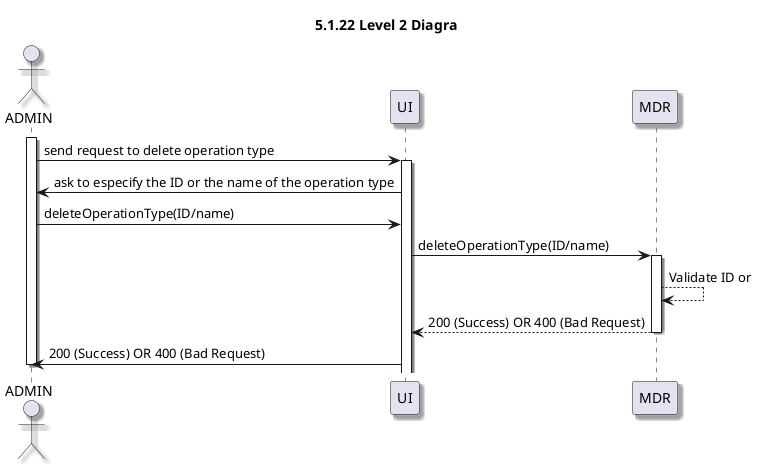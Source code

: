 @startuml level_2
'https://plantuml.com/sequence-diagram
skinparam handwritten false
skinparam monochrome false
skinparam packageStyle rect
skinparam shadowing true

title 5.1.22 Level 2 Diagra

actor ADMIN as AD
activate AD
AD -> UI: send request to delete operation type
activate UI
UI -> AD: ask to especify the ID or the name of the operation type
AD -> UI: deleteOperationType(ID/name)
UI-> MDR: deleteOperationType(ID/name)
activate MDR
MDR --> MDR: Validate ID or 
MDR --> UI: 200 (Success) OR 400 (Bad Request)
deactivate MDR
UI -> AD: 200 (Success) OR 400 (Bad Request)
deactivate AD

@enduml

